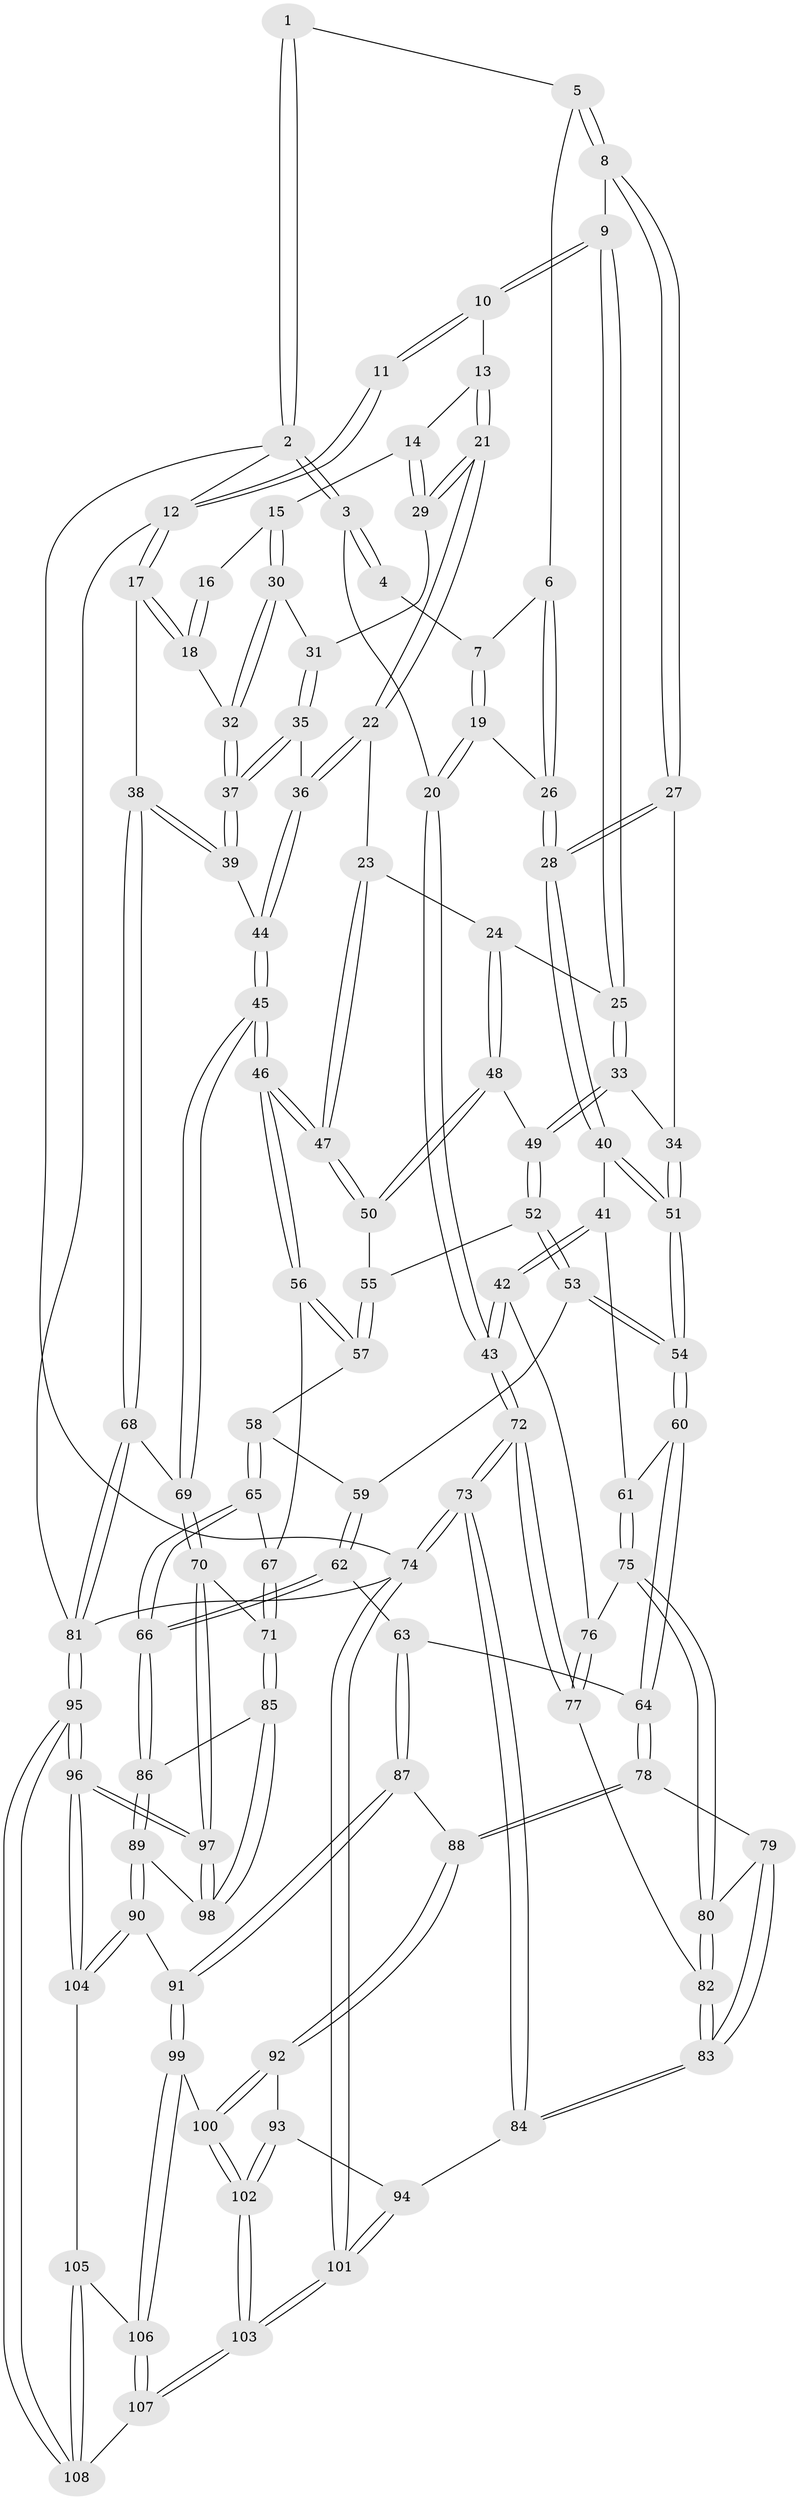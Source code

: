 // coarse degree distribution, {4: 0.5681818181818182, 3: 0.29545454545454547, 2: 0.022727272727272728, 5: 0.11363636363636363}
// Generated by graph-tools (version 1.1) at 2025/38/03/04/25 23:38:29]
// undirected, 108 vertices, 267 edges
graph export_dot {
  node [color=gray90,style=filled];
  1 [pos="+0.22413216525005927+0"];
  2 [pos="+0+0"];
  3 [pos="+0+0.14975490386907367"];
  4 [pos="+0.14428784645959153+0.03949232787504232"];
  5 [pos="+0.36391208105750444+0"];
  6 [pos="+0.22578277296771831+0.06361642575313847"];
  7 [pos="+0.16741801582040355+0.06374719185698796"];
  8 [pos="+0.4577675563944474+0"];
  9 [pos="+0.511005962203221+0"];
  10 [pos="+0.7658383492849624+0"];
  11 [pos="+1+0"];
  12 [pos="+1+0"];
  13 [pos="+0.7776730222020289+0"];
  14 [pos="+0.8549421969969667+0.03663491524171791"];
  15 [pos="+0.8996948118417657+0.09197256742149282"];
  16 [pos="+0.9402317375076202+0.08231381037339063"];
  17 [pos="+1+0"];
  18 [pos="+0.9763875875309799+0.10136751059061891"];
  19 [pos="+0.10617431185472856+0.1753414821973899"];
  20 [pos="+0+0.21518251178247766"];
  21 [pos="+0.7405705727057696+0.17398455364035786"];
  22 [pos="+0.7291340263281755+0.19883385988731264"];
  23 [pos="+0.7070166758449836+0.20420639753003964"];
  24 [pos="+0.6320988752246479+0.20504780436214481"];
  25 [pos="+0.5420642411154425+0.05647274895913569"];
  26 [pos="+0.24454626527528625+0.18981621771514484"];
  27 [pos="+0.3161176410109436+0.20401335676284715"];
  28 [pos="+0.2798819778946316+0.21280233114446037"];
  29 [pos="+0.841360289598314+0.13870532059456459"];
  30 [pos="+0.9153222659952968+0.13786139069248426"];
  31 [pos="+0.8722127281305705+0.15748824139572287"];
  32 [pos="+0.9328902008951366+0.14644624063796782"];
  33 [pos="+0.42003622699234483+0.23558935978882095"];
  34 [pos="+0.37965759124721843+0.22969432789474112"];
  35 [pos="+0.8578710581019949+0.2387203988572953"];
  36 [pos="+0.8035874751529842+0.25728082182295814"];
  37 [pos="+0.993378771456298+0.25600788480569403"];
  38 [pos="+1+0.3366893824842196"];
  39 [pos="+1+0.32105074381743315"];
  40 [pos="+0.24171105305169266+0.32461326105850413"];
  41 [pos="+0.17886757722349933+0.37376037015748464"];
  42 [pos="+0+0.3745497936764172"];
  43 [pos="+0+0.3302265221768676"];
  44 [pos="+0.8113631541210989+0.39383746299123984"];
  45 [pos="+0.7468844430751632+0.4879841720128897"];
  46 [pos="+0.7178839627706262+0.4708792735416093"];
  47 [pos="+0.7022265969320073+0.4471051075377935"];
  48 [pos="+0.6152084479869236+0.2292506004767392"];
  49 [pos="+0.4302860318144912+0.2447727396791274"];
  50 [pos="+0.5937437329135223+0.333393687131385"];
  51 [pos="+0.3567866540377016+0.4076451971440466"];
  52 [pos="+0.47836880657473274+0.3549906106367488"];
  53 [pos="+0.41722326113299707+0.41894993630644567"];
  54 [pos="+0.3715879883567862+0.42821554713326276"];
  55 [pos="+0.5102401261136331+0.3592680251949687"];
  56 [pos="+0.6062028876525255+0.4846695261877404"];
  57 [pos="+0.5471449046926768+0.46796054688720823"];
  58 [pos="+0.516493695375146+0.48210981442154893"];
  59 [pos="+0.448272696276441+0.45518388602671894"];
  60 [pos="+0.3254527585390993+0.5061348859883339"];
  61 [pos="+0.2448184029533451+0.49679250629644056"];
  62 [pos="+0.45995598876223026+0.6209278328337208"];
  63 [pos="+0.3743095747587137+0.5986068969104262"];
  64 [pos="+0.36567778621043173+0.5951234986409042"];
  65 [pos="+0.4809170713833924+0.6003835311754252"];
  66 [pos="+0.46624986658194145+0.6241322777736348"];
  67 [pos="+0.5740653525347766+0.5235646494475246"];
  68 [pos="+1+0.5127259410155933"];
  69 [pos="+0.7613934929408647+0.5290364766232333"];
  70 [pos="+0.7489153426986203+0.619582528199208"];
  71 [pos="+0.5863494068869797+0.6580359669560689"];
  72 [pos="+0+0.46540716562403517"];
  73 [pos="+0+0.8135119205549348"];
  74 [pos="+0+1"];
  75 [pos="+0.19393198924181196+0.5460791394142692"];
  76 [pos="+0.11347354319809037+0.5223005073080026"];
  77 [pos="+0.08678745373395923+0.6156851266454892"];
  78 [pos="+0.2687247666666593+0.666394228967502"];
  79 [pos="+0.21491965482646708+0.6243708531704805"];
  80 [pos="+0.19450139889381407+0.5818106463808631"];
  81 [pos="+1+1"];
  82 [pos="+0.09368699466429604+0.6310889428427139"];
  83 [pos="+0.0907224534828477+0.7051172123967084"];
  84 [pos="+0.08606219049657025+0.7189520006859453"];
  85 [pos="+0.5148076265154801+0.6802288161842613"];
  86 [pos="+0.5088463963234018+0.6816276758585812"];
  87 [pos="+0.35175333849357904+0.7694674875257386"];
  88 [pos="+0.2553848490258989+0.7563301716838166"];
  89 [pos="+0.4893306416801951+0.7629898076307446"];
  90 [pos="+0.47539067651884076+0.7971897431865872"];
  91 [pos="+0.45273121478603384+0.8048432533407851"];
  92 [pos="+0.2543616020909651+0.7572797851002224"];
  93 [pos="+0.21936704999604278+0.7805942201741233"];
  94 [pos="+0.17211505762414994+0.7790638399803603"];
  95 [pos="+1+1"];
  96 [pos="+0.9899261979730655+1"];
  97 [pos="+0.8606148773729949+0.8498067391805553"];
  98 [pos="+0.6762772899490834+0.7924935022527335"];
  99 [pos="+0.40763734199459284+0.8607410129314406"];
  100 [pos="+0.34538517821224196+0.8868138176679008"];
  101 [pos="+0+1"];
  102 [pos="+0.26002764276963275+0.9599731088063232"];
  103 [pos="+0.1846804166411484+1"];
  104 [pos="+0.5032264452132748+0.8318462713877889"];
  105 [pos="+0.5012103884857588+0.9421835712020795"];
  106 [pos="+0.41291841115417754+0.9698746080861091"];
  107 [pos="+0.3049417217731377+1"];
  108 [pos="+0.631902965813589+1"];
  1 -- 2;
  1 -- 2;
  1 -- 5;
  2 -- 3;
  2 -- 3;
  2 -- 12;
  2 -- 74;
  3 -- 4;
  3 -- 4;
  3 -- 20;
  4 -- 7;
  5 -- 6;
  5 -- 8;
  5 -- 8;
  6 -- 7;
  6 -- 26;
  6 -- 26;
  7 -- 19;
  7 -- 19;
  8 -- 9;
  8 -- 27;
  8 -- 27;
  9 -- 10;
  9 -- 10;
  9 -- 25;
  9 -- 25;
  10 -- 11;
  10 -- 11;
  10 -- 13;
  11 -- 12;
  11 -- 12;
  12 -- 17;
  12 -- 17;
  12 -- 81;
  13 -- 14;
  13 -- 21;
  13 -- 21;
  14 -- 15;
  14 -- 29;
  14 -- 29;
  15 -- 16;
  15 -- 30;
  15 -- 30;
  16 -- 18;
  16 -- 18;
  17 -- 18;
  17 -- 18;
  17 -- 38;
  18 -- 32;
  19 -- 20;
  19 -- 20;
  19 -- 26;
  20 -- 43;
  20 -- 43;
  21 -- 22;
  21 -- 22;
  21 -- 29;
  21 -- 29;
  22 -- 23;
  22 -- 36;
  22 -- 36;
  23 -- 24;
  23 -- 47;
  23 -- 47;
  24 -- 25;
  24 -- 48;
  24 -- 48;
  25 -- 33;
  25 -- 33;
  26 -- 28;
  26 -- 28;
  27 -- 28;
  27 -- 28;
  27 -- 34;
  28 -- 40;
  28 -- 40;
  29 -- 31;
  30 -- 31;
  30 -- 32;
  30 -- 32;
  31 -- 35;
  31 -- 35;
  32 -- 37;
  32 -- 37;
  33 -- 34;
  33 -- 49;
  33 -- 49;
  34 -- 51;
  34 -- 51;
  35 -- 36;
  35 -- 37;
  35 -- 37;
  36 -- 44;
  36 -- 44;
  37 -- 39;
  37 -- 39;
  38 -- 39;
  38 -- 39;
  38 -- 68;
  38 -- 68;
  39 -- 44;
  40 -- 41;
  40 -- 51;
  40 -- 51;
  41 -- 42;
  41 -- 42;
  41 -- 61;
  42 -- 43;
  42 -- 43;
  42 -- 76;
  43 -- 72;
  43 -- 72;
  44 -- 45;
  44 -- 45;
  45 -- 46;
  45 -- 46;
  45 -- 69;
  45 -- 69;
  46 -- 47;
  46 -- 47;
  46 -- 56;
  46 -- 56;
  47 -- 50;
  47 -- 50;
  48 -- 49;
  48 -- 50;
  48 -- 50;
  49 -- 52;
  49 -- 52;
  50 -- 55;
  51 -- 54;
  51 -- 54;
  52 -- 53;
  52 -- 53;
  52 -- 55;
  53 -- 54;
  53 -- 54;
  53 -- 59;
  54 -- 60;
  54 -- 60;
  55 -- 57;
  55 -- 57;
  56 -- 57;
  56 -- 57;
  56 -- 67;
  57 -- 58;
  58 -- 59;
  58 -- 65;
  58 -- 65;
  59 -- 62;
  59 -- 62;
  60 -- 61;
  60 -- 64;
  60 -- 64;
  61 -- 75;
  61 -- 75;
  62 -- 63;
  62 -- 66;
  62 -- 66;
  63 -- 64;
  63 -- 87;
  63 -- 87;
  64 -- 78;
  64 -- 78;
  65 -- 66;
  65 -- 66;
  65 -- 67;
  66 -- 86;
  66 -- 86;
  67 -- 71;
  67 -- 71;
  68 -- 69;
  68 -- 81;
  68 -- 81;
  69 -- 70;
  69 -- 70;
  70 -- 71;
  70 -- 97;
  70 -- 97;
  71 -- 85;
  71 -- 85;
  72 -- 73;
  72 -- 73;
  72 -- 77;
  72 -- 77;
  73 -- 74;
  73 -- 74;
  73 -- 84;
  73 -- 84;
  74 -- 101;
  74 -- 101;
  74 -- 81;
  75 -- 76;
  75 -- 80;
  75 -- 80;
  76 -- 77;
  76 -- 77;
  77 -- 82;
  78 -- 79;
  78 -- 88;
  78 -- 88;
  79 -- 80;
  79 -- 83;
  79 -- 83;
  80 -- 82;
  80 -- 82;
  81 -- 95;
  81 -- 95;
  82 -- 83;
  82 -- 83;
  83 -- 84;
  83 -- 84;
  84 -- 94;
  85 -- 86;
  85 -- 98;
  85 -- 98;
  86 -- 89;
  86 -- 89;
  87 -- 88;
  87 -- 91;
  87 -- 91;
  88 -- 92;
  88 -- 92;
  89 -- 90;
  89 -- 90;
  89 -- 98;
  90 -- 91;
  90 -- 104;
  90 -- 104;
  91 -- 99;
  91 -- 99;
  92 -- 93;
  92 -- 100;
  92 -- 100;
  93 -- 94;
  93 -- 102;
  93 -- 102;
  94 -- 101;
  94 -- 101;
  95 -- 96;
  95 -- 96;
  95 -- 108;
  95 -- 108;
  96 -- 97;
  96 -- 97;
  96 -- 104;
  96 -- 104;
  97 -- 98;
  97 -- 98;
  99 -- 100;
  99 -- 106;
  99 -- 106;
  100 -- 102;
  100 -- 102;
  101 -- 103;
  101 -- 103;
  102 -- 103;
  102 -- 103;
  103 -- 107;
  103 -- 107;
  104 -- 105;
  105 -- 106;
  105 -- 108;
  105 -- 108;
  106 -- 107;
  106 -- 107;
  107 -- 108;
}
